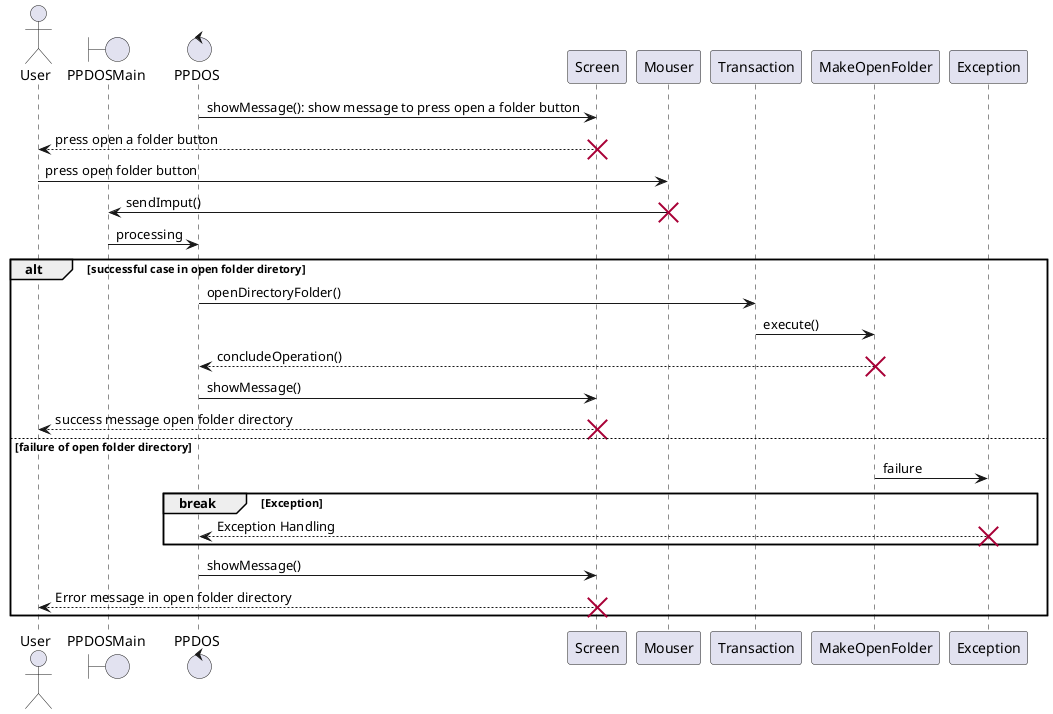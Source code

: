 @startuml
actor User as Foo1
boundary PPDOSMain as Foo2
control PPDOS as Foo3
Foo3 -> Screen: showMessage(): show message to press open a folder button
Screen --> Foo1: press open a folder button
destroy Screen
Foo1 -> Mouser: press open folder button
Mouser -> Foo2: sendImput()
destroy Mouser
Foo2 -> Foo3: processing
alt successful case in open folder diretory 
    Foo3 -> Transaction: openDirectoryFolder()
    Transaction -> MakeOpenFolder: execute()
    MakeOpenFolder --> Foo3:concludeOperation()
    destroy MakeOpenFolder
    Foo3 -> Screen: showMessage() 
    Screen --> Foo1: success message open folder directory 
    destroy Screen
else failure of open folder directory
    MakeOpenFolder -> Exception: failure
    break Exception 
        Exception  --> Foo3: Exception Handling 
        destroy Exception
    end 
    Foo3 -> Screen: showMessage()
    Screen --> Foo1: Error message in open folder directory
    destroy Screen
end
@enduml
